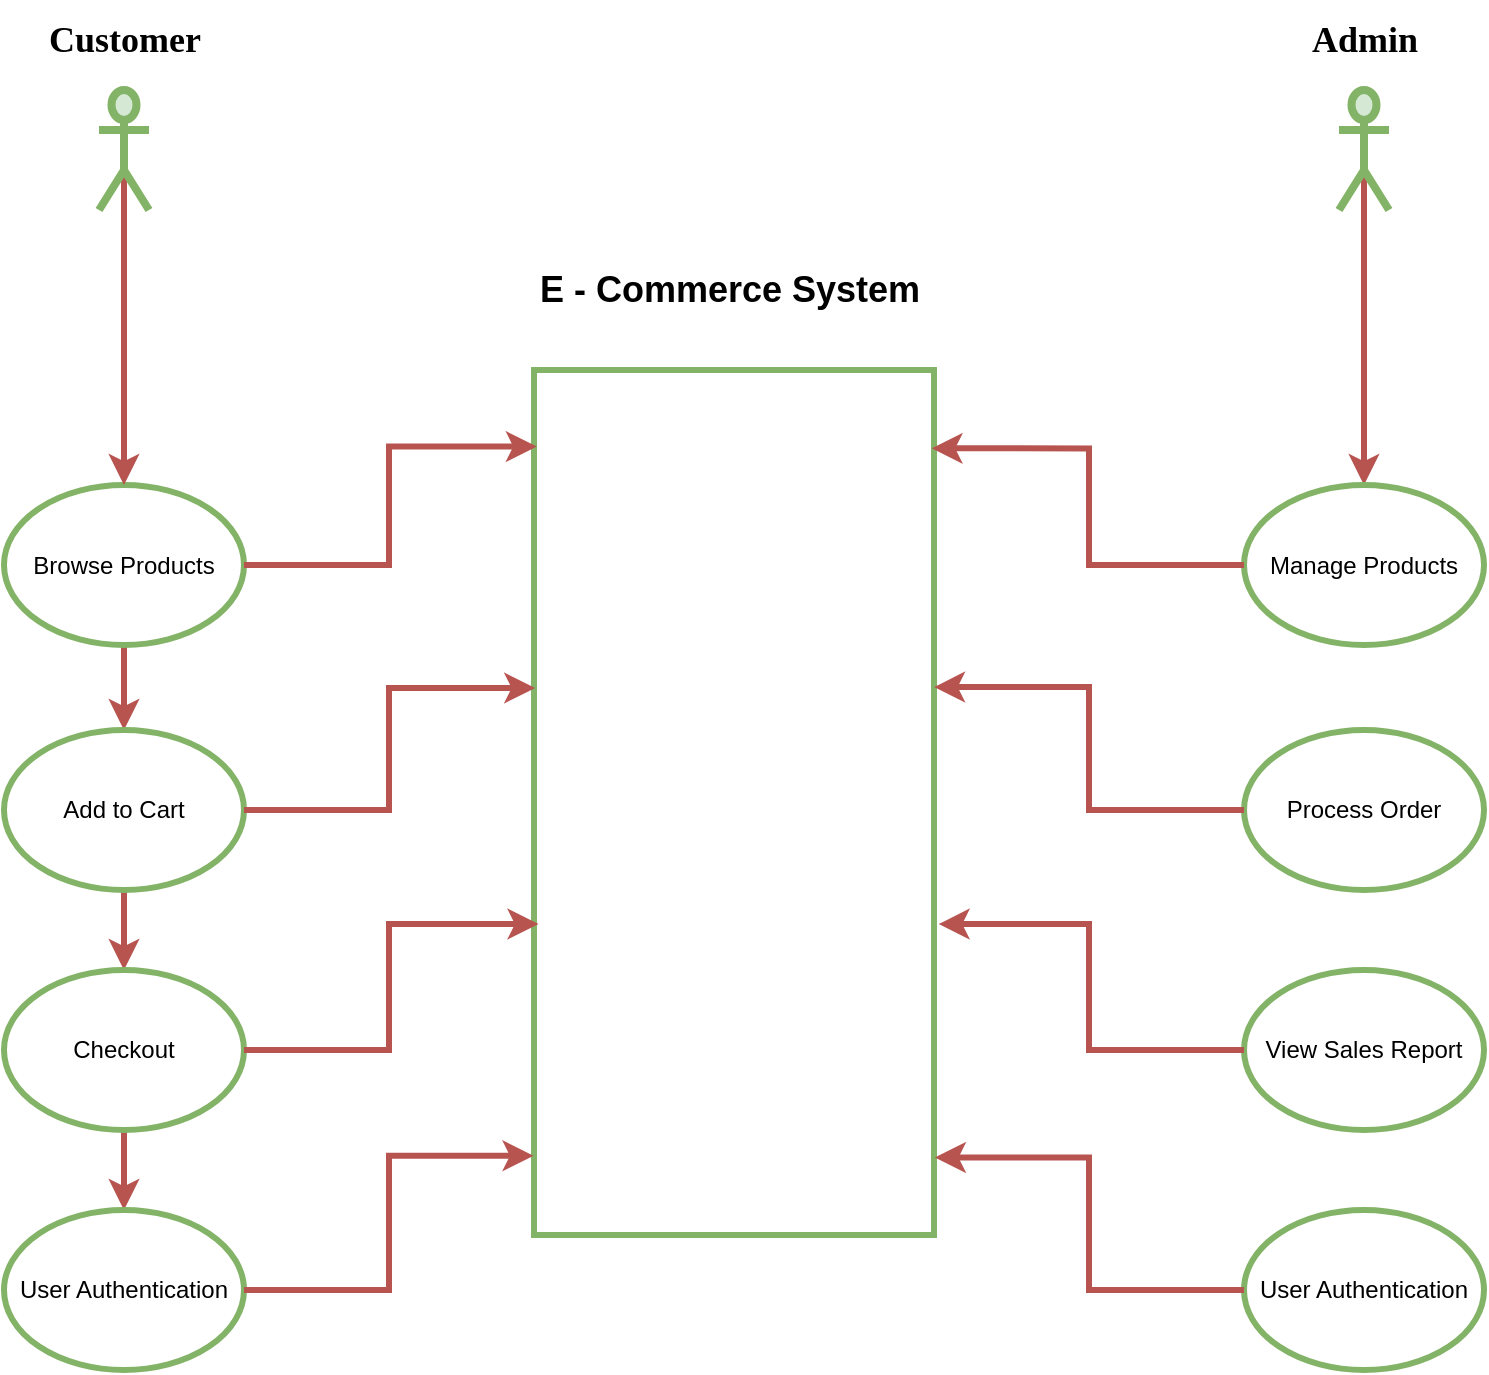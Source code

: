 <mxfile version="24.6.2" type="github">
  <diagram name="Iunevis Devs E-Commerce Use Case " id="Zy9yiH7W0YtX25xJ0Fmk">
    <mxGraphModel dx="1059" dy="739" grid="1" gridSize="10" guides="1" tooltips="1" connect="1" arrows="1" fold="1" page="1" pageScale="1" pageWidth="850" pageHeight="1100" math="0" shadow="0">
      <root>
        <mxCell id="0" />
        <mxCell id="1" parent="0" />
        <mxCell id="HkmfrHgdNAhZCZjWPEtC-1" value="" style="rounded=0;whiteSpace=wrap;html=1;perimeterSpacing=4;fillColor=default;strokeColor=#82b366;align=center;verticalAlign=middle;fontFamily=Helvetica;fontSize=12;fontColor=default;strokeWidth=3;" parent="1" vertex="1">
          <mxGeometry x="325" y="320" width="200" height="432.5" as="geometry" />
        </mxCell>
        <mxCell id="HkmfrHgdNAhZCZjWPEtC-55" style="edgeStyle=orthogonalEdgeStyle;rounded=0;orthogonalLoop=1;jettySize=auto;html=1;exitX=0.5;exitY=0.5;exitDx=0;exitDy=0;exitPerimeter=0;entryX=0.5;entryY=0;entryDx=0;entryDy=0;strokeColor=#b85450;strokeWidth=3;align=center;verticalAlign=middle;fontFamily=Helvetica;fontSize=12;fontColor=default;labelBackgroundColor=default;endArrow=classic;fillColor=#f8cecc;" parent="1" source="HkmfrHgdNAhZCZjWPEtC-3" target="HkmfrHgdNAhZCZjWPEtC-13" edge="1">
          <mxGeometry relative="1" as="geometry" />
        </mxCell>
        <mxCell id="HkmfrHgdNAhZCZjWPEtC-3" value="" style="shape=umlActor;verticalLabelPosition=bottom;verticalAlign=top;html=1;outlineConnect=0;fillColor=#d5e8d4;strokeColor=#82b366;fillStyle=auto;strokeWidth=4;" parent="1" vertex="1">
          <mxGeometry x="727.5" y="180" width="25" height="60" as="geometry" />
        </mxCell>
        <mxCell id="HkmfrHgdNAhZCZjWPEtC-23" style="edgeStyle=orthogonalEdgeStyle;rounded=0;orthogonalLoop=1;jettySize=auto;html=1;exitX=0.5;exitY=1;exitDx=0;exitDy=0;entryX=0.5;entryY=0;entryDx=0;entryDy=0;strokeColor=#b85450;strokeWidth=3;align=center;verticalAlign=middle;fontFamily=Helvetica;fontSize=12;fontColor=default;labelBackgroundColor=default;endArrow=classic;fillColor=#f8cecc;" parent="1" source="HkmfrHgdNAhZCZjWPEtC-9" target="HkmfrHgdNAhZCZjWPEtC-10" edge="1">
          <mxGeometry relative="1" as="geometry" />
        </mxCell>
        <mxCell id="HkmfrHgdNAhZCZjWPEtC-9" value="Browse Products" style="ellipse;whiteSpace=wrap;html=1;strokeWidth=3;strokeColor=#82b366;align=center;verticalAlign=middle;fontFamily=Helvetica;fontSize=12;fontColor=default;fillColor=default;" parent="1" vertex="1">
          <mxGeometry x="60" y="377.5" width="120" height="80" as="geometry" />
        </mxCell>
        <mxCell id="HkmfrHgdNAhZCZjWPEtC-24" style="edgeStyle=orthogonalEdgeStyle;rounded=0;orthogonalLoop=1;jettySize=auto;html=1;exitX=0.5;exitY=1;exitDx=0;exitDy=0;entryX=0.5;entryY=0;entryDx=0;entryDy=0;strokeColor=#b85450;align=center;verticalAlign=middle;fontFamily=Helvetica;fontSize=12;fontColor=default;fillColor=#f8cecc;strokeWidth=3;" parent="1" source="HkmfrHgdNAhZCZjWPEtC-10" target="HkmfrHgdNAhZCZjWPEtC-11" edge="1">
          <mxGeometry relative="1" as="geometry" />
        </mxCell>
        <mxCell id="HkmfrHgdNAhZCZjWPEtC-10" value="Add to Cart" style="ellipse;whiteSpace=wrap;html=1;strokeWidth=3;strokeColor=#82b366;align=center;verticalAlign=middle;fontFamily=Helvetica;fontSize=12;fontColor=default;fillColor=default;" parent="1" vertex="1">
          <mxGeometry x="60" y="500" width="120" height="80" as="geometry" />
        </mxCell>
        <mxCell id="HkmfrHgdNAhZCZjWPEtC-25" style="edgeStyle=orthogonalEdgeStyle;rounded=0;orthogonalLoop=1;jettySize=auto;html=1;exitX=0.5;exitY=1;exitDx=0;exitDy=0;entryX=0.5;entryY=0;entryDx=0;entryDy=0;strokeColor=#b85450;align=center;verticalAlign=middle;fontFamily=Helvetica;fontSize=12;fontColor=default;fillColor=#f8cecc;strokeWidth=3;" parent="1" source="HkmfrHgdNAhZCZjWPEtC-11" target="HkmfrHgdNAhZCZjWPEtC-12" edge="1">
          <mxGeometry relative="1" as="geometry" />
        </mxCell>
        <mxCell id="HkmfrHgdNAhZCZjWPEtC-11" value="Checkout" style="ellipse;whiteSpace=wrap;html=1;perimeterSpacing=0;strokeWidth=3;strokeColor=#82b366;align=center;verticalAlign=middle;fontFamily=Helvetica;fontSize=12;fontColor=default;fillColor=default;" parent="1" vertex="1">
          <mxGeometry x="60" y="620" width="120" height="80" as="geometry" />
        </mxCell>
        <mxCell id="HkmfrHgdNAhZCZjWPEtC-12" value="User Authentication" style="ellipse;whiteSpace=wrap;html=1;strokeWidth=3;strokeColor=#82b366;align=center;verticalAlign=middle;fontFamily=Helvetica;fontSize=12;fontColor=default;fillColor=default;" parent="1" vertex="1">
          <mxGeometry x="60" y="740" width="120" height="80" as="geometry" />
        </mxCell>
        <mxCell id="HkmfrHgdNAhZCZjWPEtC-13" value="Manage Products" style="ellipse;whiteSpace=wrap;html=1;strokeWidth=3;strokeColor=#82b366;align=center;verticalAlign=middle;fontFamily=Helvetica;fontSize=12;fontColor=default;fillColor=default;" parent="1" vertex="1">
          <mxGeometry x="680" y="377.5" width="120" height="80" as="geometry" />
        </mxCell>
        <mxCell id="HkmfrHgdNAhZCZjWPEtC-14" value="Process Order" style="ellipse;whiteSpace=wrap;html=1;perimeterSpacing=0;strokeWidth=3;strokeColor=#82b366;align=center;verticalAlign=middle;fontFamily=Helvetica;fontSize=12;fontColor=default;fillColor=default;" parent="1" vertex="1">
          <mxGeometry x="680" y="500" width="120" height="80" as="geometry" />
        </mxCell>
        <mxCell id="HkmfrHgdNAhZCZjWPEtC-17" value="View Sales Report" style="ellipse;whiteSpace=wrap;html=1;strokeWidth=3;strokeColor=#82b366;align=center;verticalAlign=middle;fontFamily=Helvetica;fontSize=12;fontColor=default;fillColor=default;" parent="1" vertex="1">
          <mxGeometry x="680" y="620" width="120" height="80" as="geometry" />
        </mxCell>
        <mxCell id="HkmfrHgdNAhZCZjWPEtC-19" value="User Authentication" style="ellipse;whiteSpace=wrap;html=1;strokeWidth=3;strokeColor=#82b366;align=center;verticalAlign=middle;fontFamily=Helvetica;fontSize=12;fontColor=default;fillColor=default;" parent="1" vertex="1">
          <mxGeometry x="680" y="740" width="120" height="80" as="geometry" />
        </mxCell>
        <mxCell id="HkmfrHgdNAhZCZjWPEtC-27" style="edgeStyle=orthogonalEdgeStyle;rounded=0;orthogonalLoop=1;jettySize=auto;html=1;exitX=1;exitY=0.5;exitDx=0;exitDy=0;entryX=0.022;entryY=0.37;entryDx=0;entryDy=0;entryPerimeter=0;strokeColor=#b85450;align=center;verticalAlign=middle;fontFamily=Helvetica;fontSize=12;fontColor=default;fillColor=#f8cecc;strokeWidth=3;" parent="1" source="HkmfrHgdNAhZCZjWPEtC-10" target="HkmfrHgdNAhZCZjWPEtC-1" edge="1">
          <mxGeometry relative="1" as="geometry" />
        </mxCell>
        <mxCell id="HkmfrHgdNAhZCZjWPEtC-28" style="edgeStyle=orthogonalEdgeStyle;rounded=0;orthogonalLoop=1;jettySize=auto;html=1;exitX=1;exitY=0.5;exitDx=0;exitDy=0;entryX=0.03;entryY=0.638;entryDx=0;entryDy=0;entryPerimeter=0;strokeColor=#b85450;align=center;verticalAlign=middle;fontFamily=Helvetica;fontSize=12;fontColor=default;fillColor=#f8cecc;strokeWidth=3;" parent="1" source="HkmfrHgdNAhZCZjWPEtC-11" target="HkmfrHgdNAhZCZjWPEtC-1" edge="1">
          <mxGeometry relative="1" as="geometry" />
        </mxCell>
        <mxCell id="HkmfrHgdNAhZCZjWPEtC-29" style="edgeStyle=orthogonalEdgeStyle;rounded=0;orthogonalLoop=1;jettySize=auto;html=1;exitX=1;exitY=0.5;exitDx=0;exitDy=0;entryX=0.018;entryY=0.901;entryDx=0;entryDy=0;entryPerimeter=0;strokeColor=#b85450;align=center;verticalAlign=middle;fontFamily=Helvetica;fontSize=12;fontColor=default;fillColor=#f8cecc;strokeWidth=3;" parent="1" source="HkmfrHgdNAhZCZjWPEtC-12" target="HkmfrHgdNAhZCZjWPEtC-1" edge="1">
          <mxGeometry relative="1" as="geometry" />
        </mxCell>
        <mxCell id="HkmfrHgdNAhZCZjWPEtC-30" style="edgeStyle=orthogonalEdgeStyle;rounded=0;orthogonalLoop=1;jettySize=auto;html=1;exitX=1;exitY=0.5;exitDx=0;exitDy=0;entryX=0.026;entryY=0.096;entryDx=0;entryDy=0;entryPerimeter=0;strokeColor=#b85450;align=center;verticalAlign=middle;fontFamily=Helvetica;fontSize=12;fontColor=default;fillColor=#f8cecc;strokeWidth=3;labelBackgroundColor=default;endArrow=classic;" parent="1" source="HkmfrHgdNAhZCZjWPEtC-9" target="HkmfrHgdNAhZCZjWPEtC-1" edge="1">
          <mxGeometry relative="1" as="geometry" />
        </mxCell>
        <mxCell id="HkmfrHgdNAhZCZjWPEtC-33" style="edgeStyle=orthogonalEdgeStyle;rounded=0;orthogonalLoop=1;jettySize=auto;html=1;exitX=0;exitY=0.5;exitDx=0;exitDy=0;entryX=0.975;entryY=0.098;entryDx=0;entryDy=0;entryPerimeter=0;strokeWidth=3;strokeColor=#b85450;align=center;verticalAlign=middle;fontFamily=Helvetica;fontSize=12;fontColor=default;labelBackgroundColor=default;endArrow=classic;fillColor=#f8cecc;" parent="1" source="HkmfrHgdNAhZCZjWPEtC-13" target="HkmfrHgdNAhZCZjWPEtC-1" edge="1">
          <mxGeometry relative="1" as="geometry" />
        </mxCell>
        <mxCell id="HkmfrHgdNAhZCZjWPEtC-34" style="edgeStyle=orthogonalEdgeStyle;rounded=0;orthogonalLoop=1;jettySize=auto;html=1;exitX=0;exitY=0.5;exitDx=0;exitDy=0;entryX=0.981;entryY=0.369;entryDx=0;entryDy=0;entryPerimeter=0;strokeWidth=3;strokeColor=#b85450;align=center;verticalAlign=middle;fontFamily=Helvetica;fontSize=12;fontColor=default;labelBackgroundColor=default;endArrow=classic;fillColor=#f8cecc;" parent="1" source="HkmfrHgdNAhZCZjWPEtC-14" target="HkmfrHgdNAhZCZjWPEtC-1" edge="1">
          <mxGeometry relative="1" as="geometry" />
        </mxCell>
        <mxCell id="HkmfrHgdNAhZCZjWPEtC-35" style="edgeStyle=orthogonalEdgeStyle;rounded=0;orthogonalLoop=1;jettySize=auto;html=1;exitX=0;exitY=0.5;exitDx=0;exitDy=0;entryX=0.992;entryY=0.638;entryDx=0;entryDy=0;entryPerimeter=0;strokeWidth=3;strokeColor=#b85450;align=center;verticalAlign=middle;fontFamily=Helvetica;fontSize=12;fontColor=default;labelBackgroundColor=default;endArrow=classic;fillColor=#f8cecc;" parent="1" source="HkmfrHgdNAhZCZjWPEtC-17" target="HkmfrHgdNAhZCZjWPEtC-1" edge="1">
          <mxGeometry relative="1" as="geometry" />
        </mxCell>
        <mxCell id="HkmfrHgdNAhZCZjWPEtC-36" style="edgeStyle=orthogonalEdgeStyle;rounded=0;orthogonalLoop=1;jettySize=auto;html=1;exitX=0;exitY=0.5;exitDx=0;exitDy=0;entryX=0.983;entryY=0.903;entryDx=0;entryDy=0;entryPerimeter=0;strokeWidth=3;strokeColor=#b85450;align=center;verticalAlign=middle;fontFamily=Helvetica;fontSize=12;fontColor=default;labelBackgroundColor=default;endArrow=classic;fillColor=#f8cecc;" parent="1" source="HkmfrHgdNAhZCZjWPEtC-19" target="HkmfrHgdNAhZCZjWPEtC-1" edge="1">
          <mxGeometry relative="1" as="geometry" />
        </mxCell>
        <mxCell id="HkmfrHgdNAhZCZjWPEtC-40" value="&lt;span style=&quot;font-size: 18px;&quot;&gt;&lt;font face=&quot;Verdana&quot; style=&quot;font-size: 18px;&quot;&gt;Admin&lt;/font&gt;&lt;/span&gt;" style="text;html=1;align=center;verticalAlign=middle;resizable=0;points=[];autosize=1;strokeColor=none;fillColor=none;fontStyle=1;fontSize=18;labelBackgroundColor=default;" parent="1" vertex="1">
          <mxGeometry x="700" y="135" width="80" height="40" as="geometry" />
        </mxCell>
        <mxCell id="HkmfrHgdNAhZCZjWPEtC-50" style="edgeStyle=orthogonalEdgeStyle;rounded=0;orthogonalLoop=1;jettySize=auto;html=1;exitX=0.5;exitY=0.5;exitDx=0;exitDy=0;exitPerimeter=0;entryX=0.5;entryY=0;entryDx=0;entryDy=0;strokeColor=#b85450;strokeWidth=3;align=center;verticalAlign=middle;fontFamily=Helvetica;fontSize=12;fontColor=default;labelBackgroundColor=default;endArrow=classic;fillColor=#f8cecc;" parent="1" source="HkmfrHgdNAhZCZjWPEtC-48" target="HkmfrHgdNAhZCZjWPEtC-9" edge="1">
          <mxGeometry relative="1" as="geometry" />
        </mxCell>
        <mxCell id="HkmfrHgdNAhZCZjWPEtC-48" value="" style="shape=umlActor;verticalLabelPosition=bottom;verticalAlign=top;html=1;outlineConnect=0;fillColor=#d5e8d4;strokeColor=#82b366;fillStyle=auto;strokeWidth=4;" parent="1" vertex="1">
          <mxGeometry x="107.5" y="180" width="25" height="60" as="geometry" />
        </mxCell>
        <mxCell id="HkmfrHgdNAhZCZjWPEtC-49" value="&lt;font size=&quot;1&quot; face=&quot;Verdana&quot;&gt;&lt;b style=&quot;font-size: 18px;&quot;&gt;Customer&lt;/b&gt;&lt;/font&gt;" style="text;html=1;align=center;verticalAlign=middle;resizable=0;points=[];autosize=1;strokeColor=none;fillColor=none;" parent="1" vertex="1">
          <mxGeometry x="60" y="135" width="120" height="40" as="geometry" />
        </mxCell>
        <mxCell id="HkmfrHgdNAhZCZjWPEtC-57" value="&lt;b&gt;&lt;font style=&quot;font-size: 18px;&quot;&gt;E - Commerce System&amp;nbsp;&lt;/font&gt;&lt;/b&gt;" style="text;html=1;align=center;verticalAlign=middle;resizable=0;points=[];autosize=1;strokeColor=none;fillColor=none;" parent="1" vertex="1">
          <mxGeometry x="315" y="260" width="220" height="40" as="geometry" />
        </mxCell>
      </root>
    </mxGraphModel>
  </diagram>
</mxfile>
